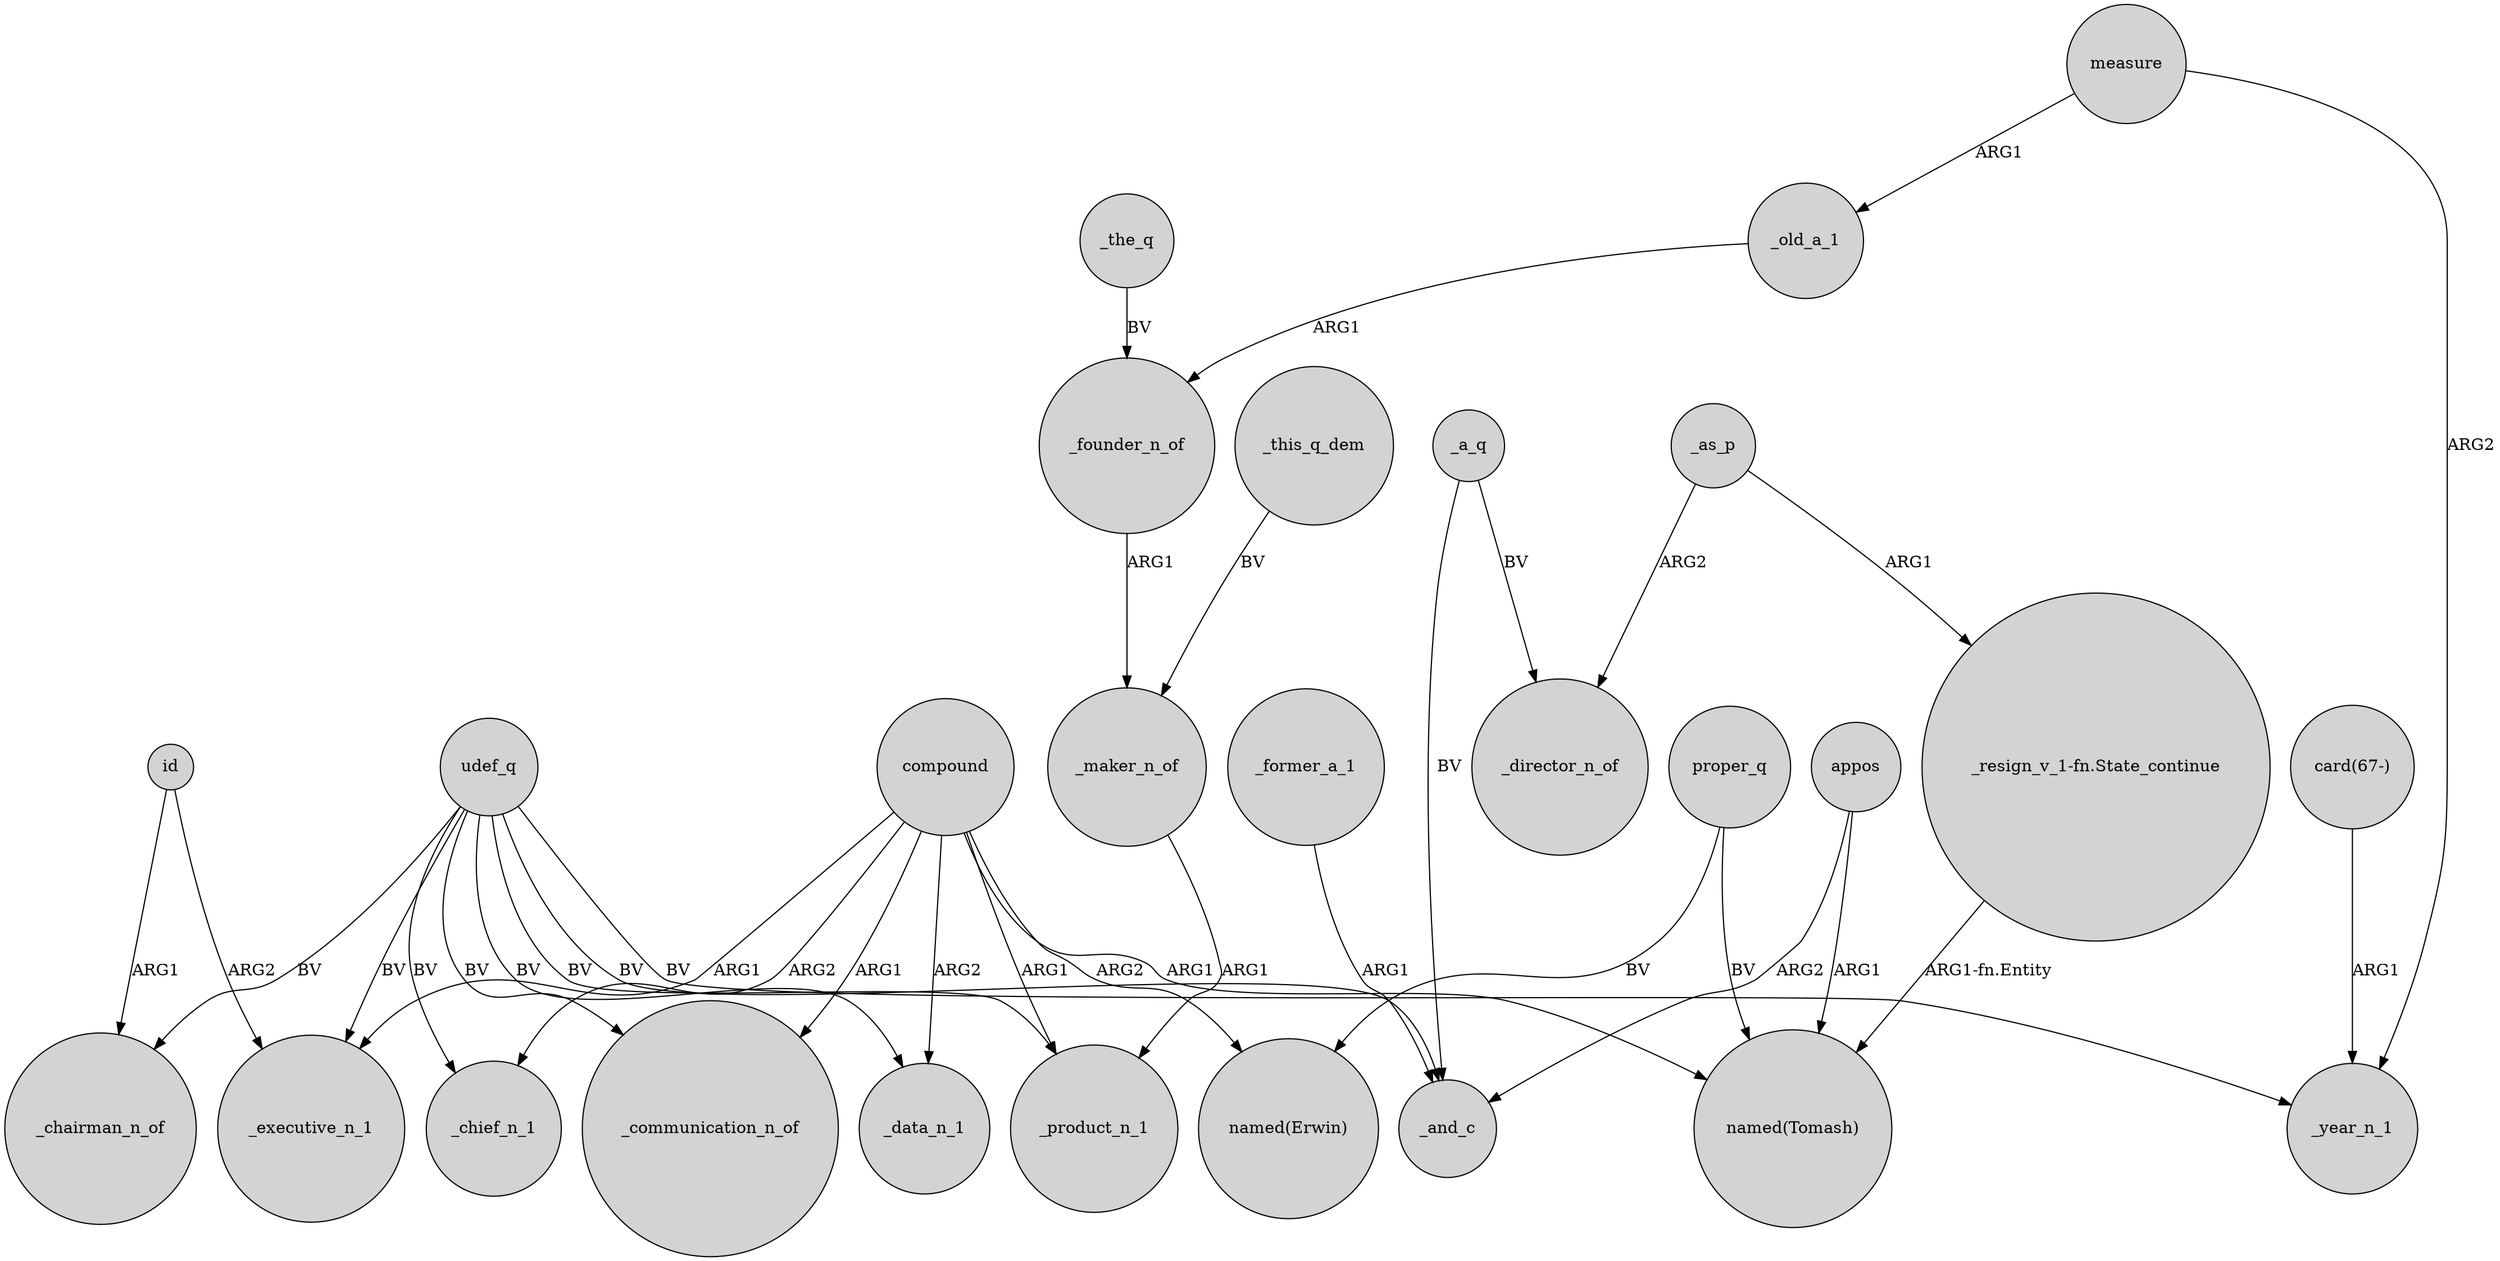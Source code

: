 digraph {
	node [shape=circle style=filled]
	id -> _chairman_n_of [label=ARG1]
	appos -> "named(Tomash)" [label=ARG1]
	"_resign_v_1-fn.State_continue" -> "named(Tomash)" [label="ARG1-fn.Entity"]
	_former_a_1 -> _and_c [label=ARG1]
	compound -> _chief_n_1 [label=ARG2]
	appos -> _and_c [label=ARG2]
	udef_q -> _chairman_n_of [label=BV]
	_a_q -> _and_c [label=BV]
	_as_p -> "_resign_v_1-fn.State_continue" [label=ARG1]
	id -> _executive_n_1 [label=ARG2]
	udef_q -> _chief_n_1 [label=BV]
	udef_q -> _product_n_1 [label=BV]
	proper_q -> "named(Tomash)" [label=BV]
	measure -> _old_a_1 [label=ARG1]
	udef_q -> _and_c [label=BV]
	measure -> _year_n_1 [label=ARG2]
	udef_q -> _executive_n_1 [label=BV]
	udef_q -> _communication_n_of [label=BV]
	"card(67-)" -> _year_n_1 [label=ARG1]
	compound -> _communication_n_of [label=ARG1]
	compound -> _executive_n_1 [label=ARG1]
	_founder_n_of -> _maker_n_of [label=ARG1]
	_as_p -> _director_n_of [label=ARG2]
	compound -> "named(Tomash)" [label=ARG1]
	udef_q -> _year_n_1 [label=BV]
	_a_q -> _director_n_of [label=BV]
	_this_q_dem -> _maker_n_of [label=BV]
	compound -> _product_n_1 [label=ARG1]
	compound -> "named(Erwin)" [label=ARG2]
	proper_q -> "named(Erwin)" [label=BV]
	_maker_n_of -> _product_n_1 [label=ARG1]
	_the_q -> _founder_n_of [label=BV]
	compound -> _data_n_1 [label=ARG2]
	_old_a_1 -> _founder_n_of [label=ARG1]
	udef_q -> _data_n_1 [label=BV]
}
